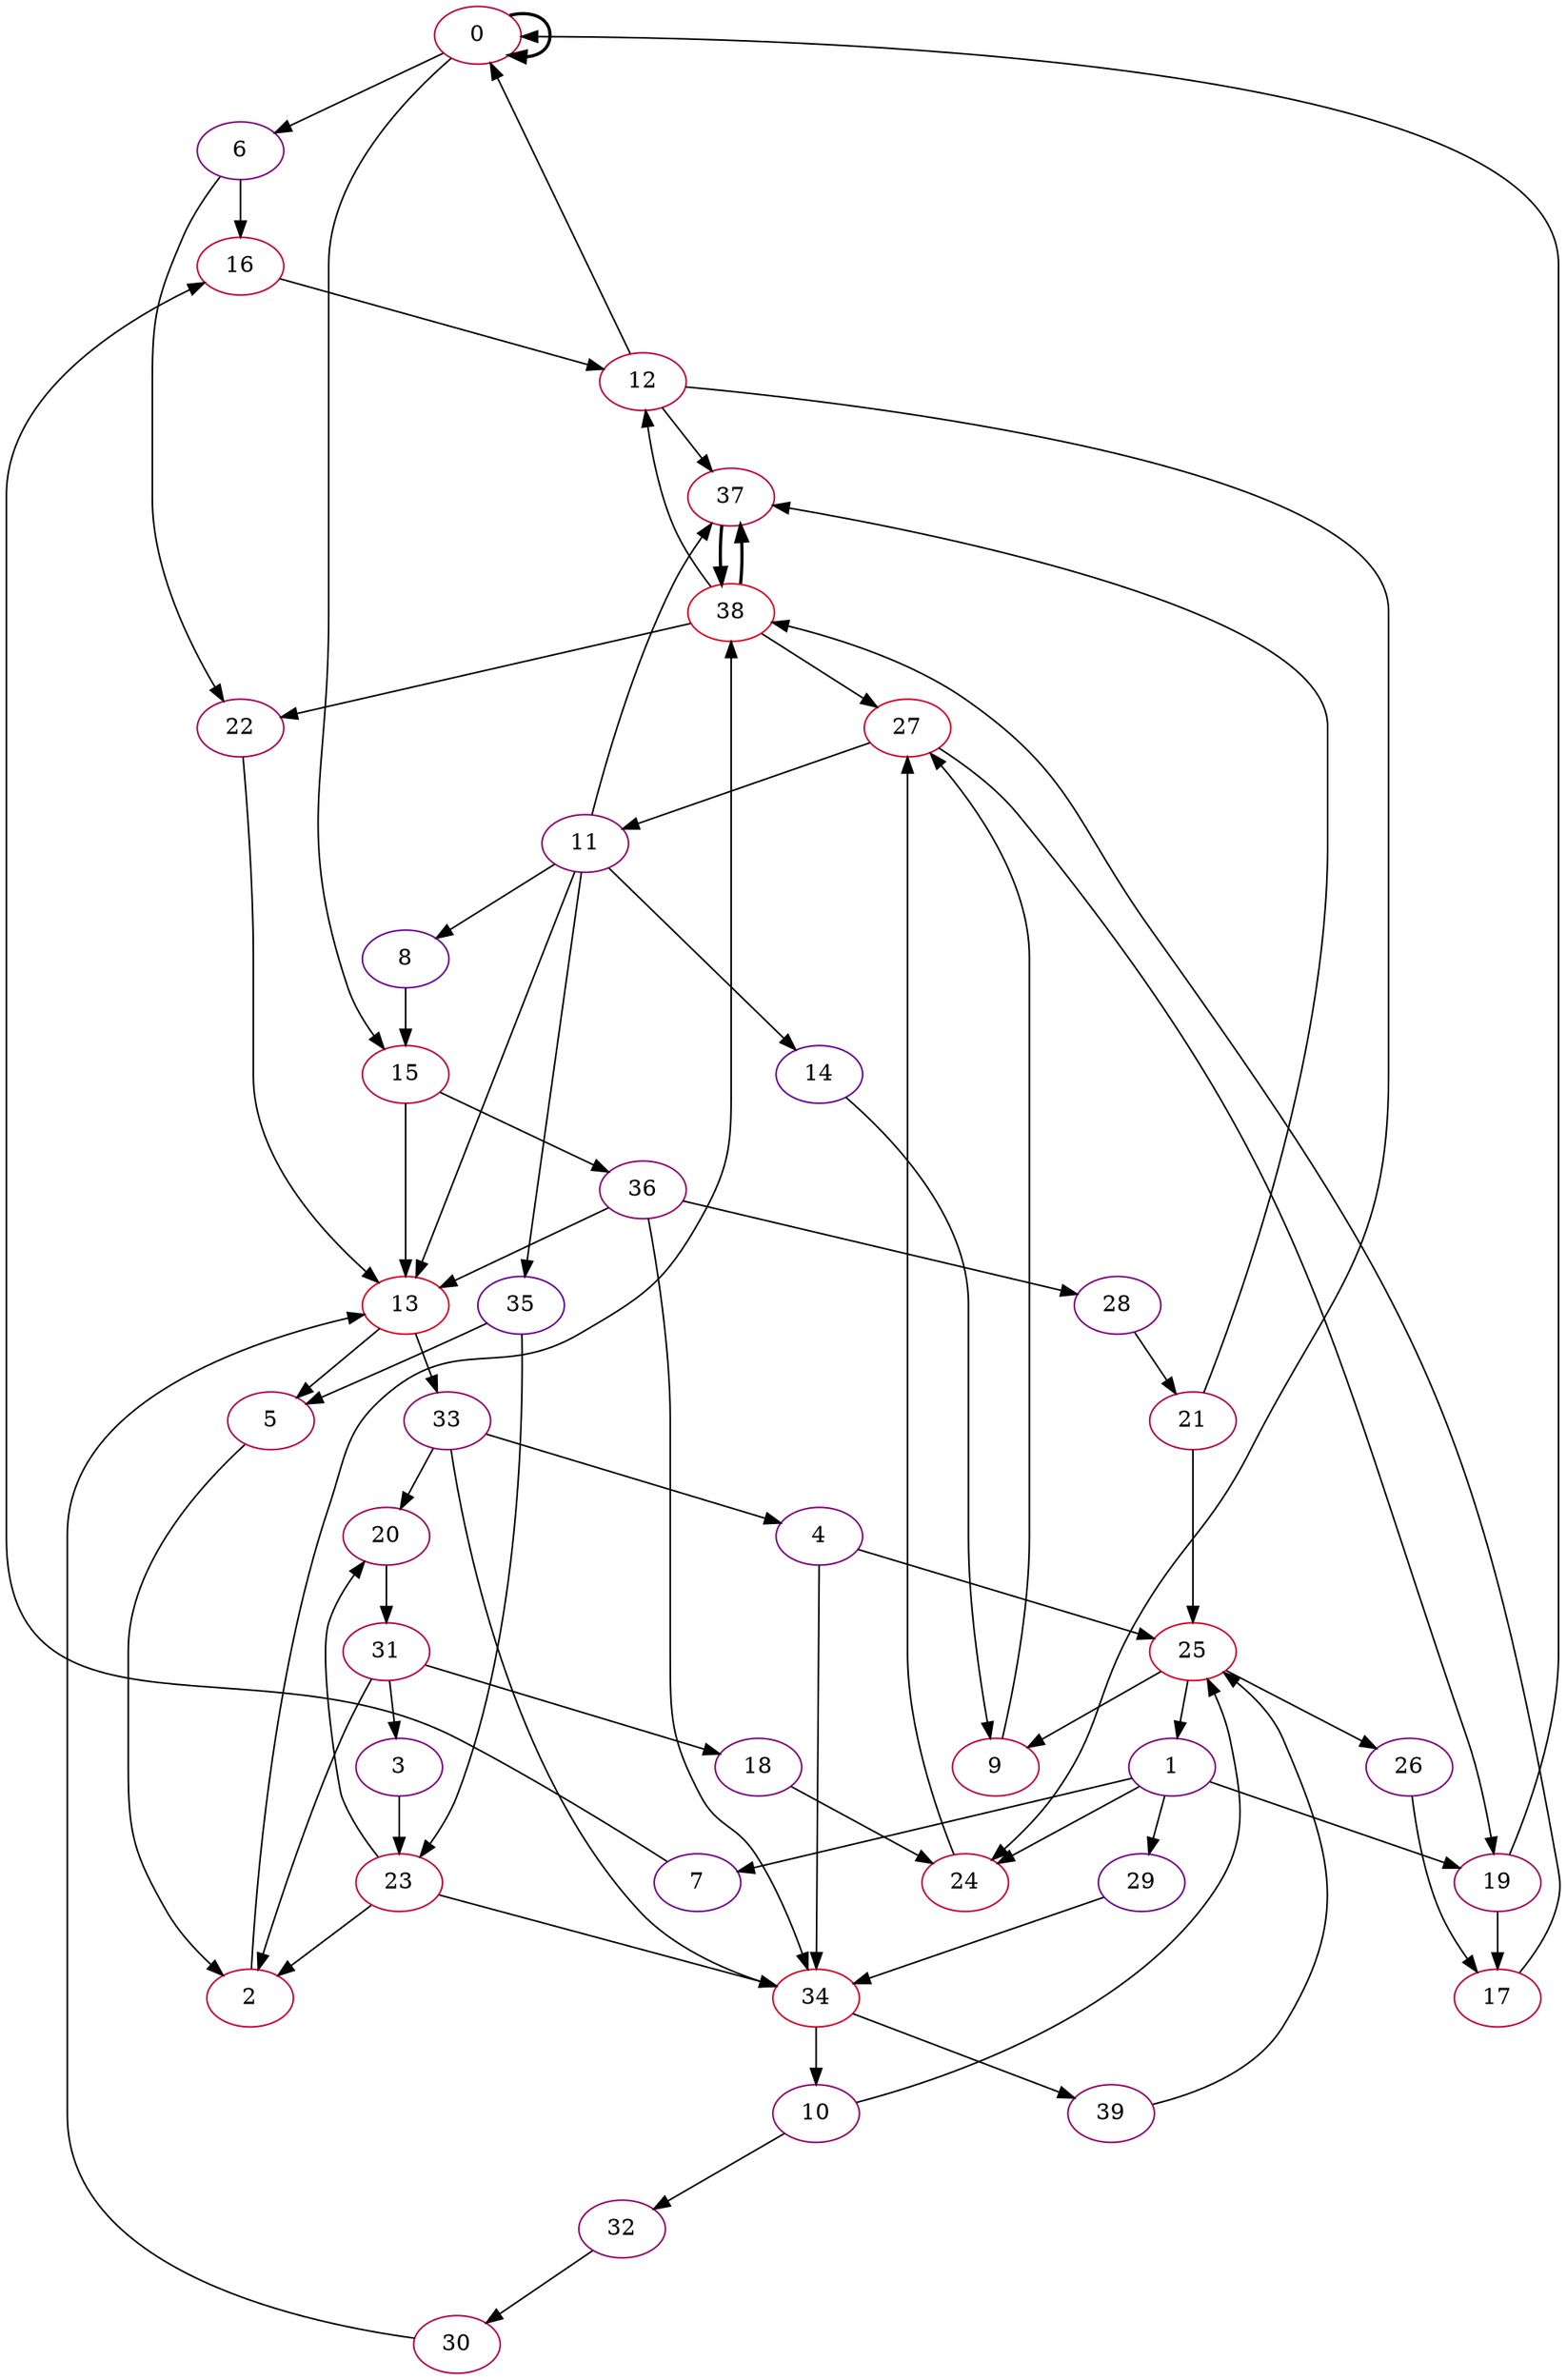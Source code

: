 digraph G {
0[color="#bc0043"];
1[color="#7f0080"];
2[color="#cb0034"];
3[color="#7f0080"];
4[color="#7f0080"];
5[color="#b5004a"];
6[color="#7f0080"];
7[color="#72008d"];
8[color="#680097"];
9[color="#c2003d"];
10[color="#93006c"];
11[color="#93006c"];
12[color="#bf0040"];
13[color="#df0020"];
14[color="#680097"];
15[color="#c2003d"];
16[color="#c70038"];
17[color="#c70038"];
18[color="#7f0080"];
19[color="#a70058"];
20[color="#a2005d"];
21[color="#b5004a"];
22[color="#a70058"];
23[color="#c70038"];
24[color="#c90036"];
25[color="#d90026"];
26[color="#7f0080"];
27[color="#d60029"];
28[color="#7f0080"];
29[color="#72008d"];
30[color="#b5004a"];
31[color="#b5004a"];
32[color="#93006c"];
33[color="#93006c"];
34[color="#d90026"];
35[color="#680097"];
36[color="#93006c"];
37[color="#c0003f"];
38[color="#de0021"];
39[color="#93006c"];
0->0 [style="bold"];
0->15 [style=""];
0->6 [style=""];
1->7 [style=""];
1->24 [style=""];
1->19 [style=""];
1->29 [style=""];
2->38 [style=""];
3->23 [style=""];
4->25 [style=""];
4->34 [style=""];
5->2 [style=""];
6->22 [style=""];
6->16 [style=""];
7->16 [style=""];
8->15 [style=""];
9->27 [style=""];
10->25 [style=""];
10->32 [style=""];
11->37 [style=""];
11->8 [style=""];
11->35 [style=""];
11->13 [style=""];
11->14 [style=""];
12->0 [style=""];
12->24 [style=""];
12->37 [style=""];
13->5 [style=""];
13->33 [style=""];
14->9 [style=""];
15->36 [style=""];
15->13 [style=""];
16->12 [style=""];
17->38 [style=""];
18->24 [style=""];
19->0 [style=""];
19->17 [style=""];
20->31 [style=""];
21->37 [style=""];
21->25 [style=""];
22->13 [style=""];
23->2 [style=""];
23->20 [style=""];
23->34 [style=""];
24->27 [style=""];
25->1 [style=""];
25->26 [style=""];
25->9 [style=""];
26->17 [style=""];
27->11 [style=""];
27->19 [style=""];
28->21 [style=""];
29->34 [style=""];
30->13 [style=""];
31->2 [style=""];
31->18 [style=""];
31->3 [style=""];
32->30 [style=""];
33->4 [style=""];
33->34 [style=""];
33->20 [style=""];
34->10 [style=""];
34->39 [style=""];
35->5 [style=""];
35->23 [style=""];
36->34 [style=""];
36->28 [style=""];
36->13 [style=""];
37->38 [style="bold"];
38->37 [style="bold"];
38->22 [style=""];
38->12 [style=""];
38->27 [style=""];
39->25 [style=""];
}
